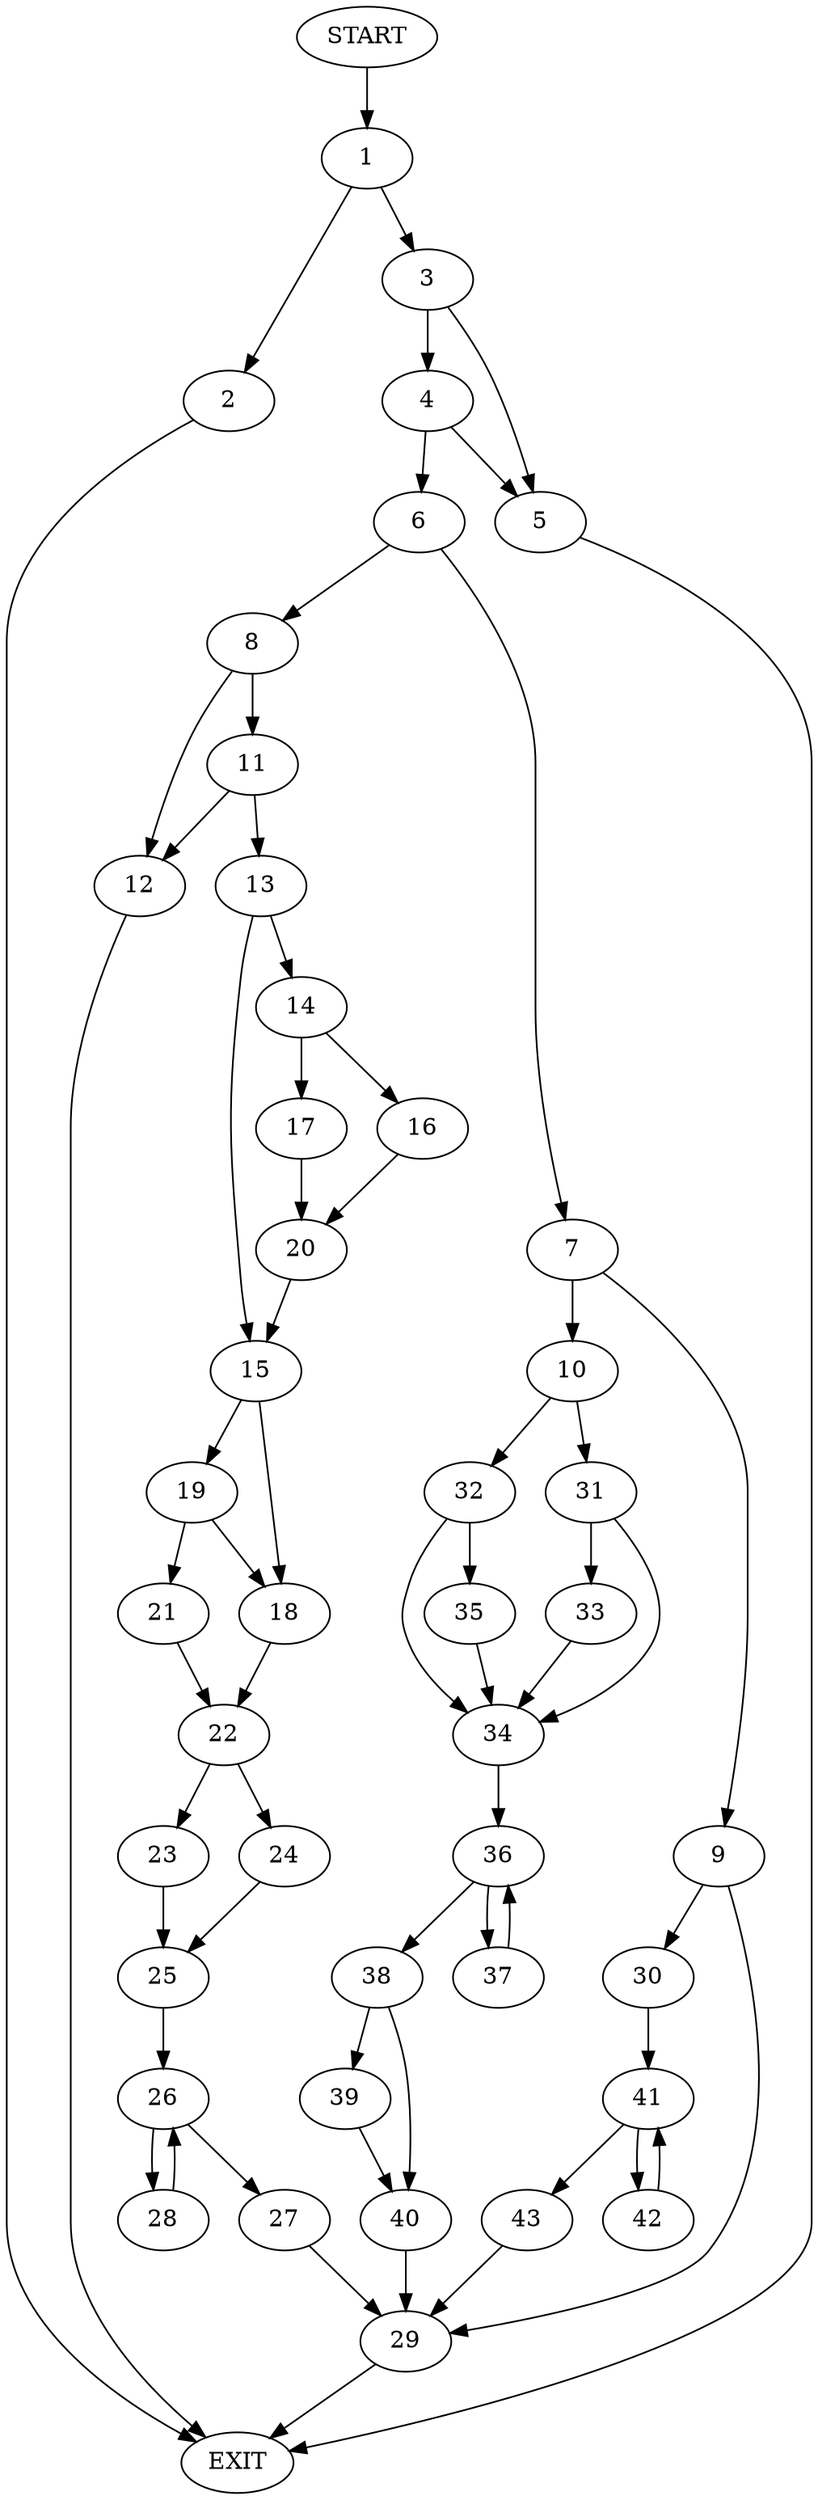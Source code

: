 digraph {
0 [label="START"]
44 [label="EXIT"]
0 -> 1
1 -> 2
1 -> 3
3 -> 4
3 -> 5
2 -> 44
4 -> 5
4 -> 6
5 -> 44
6 -> 7
6 -> 8
7 -> 9
7 -> 10
8 -> 11
8 -> 12
12 -> 44
11 -> 13
11 -> 12
13 -> 14
13 -> 15
14 -> 16
14 -> 17
15 -> 18
15 -> 19
17 -> 20
16 -> 20
20 -> 15
19 -> 18
19 -> 21
18 -> 22
21 -> 22
22 -> 23
22 -> 24
23 -> 25
24 -> 25
25 -> 26
26 -> 27
26 -> 28
28 -> 26
27 -> 29
29 -> 44
9 -> 29
9 -> 30
10 -> 31
10 -> 32
31 -> 33
31 -> 34
32 -> 34
32 -> 35
34 -> 36
35 -> 34
33 -> 34
36 -> 37
36 -> 38
37 -> 36
38 -> 39
38 -> 40
40 -> 29
39 -> 40
30 -> 41
41 -> 42
41 -> 43
42 -> 41
43 -> 29
}
